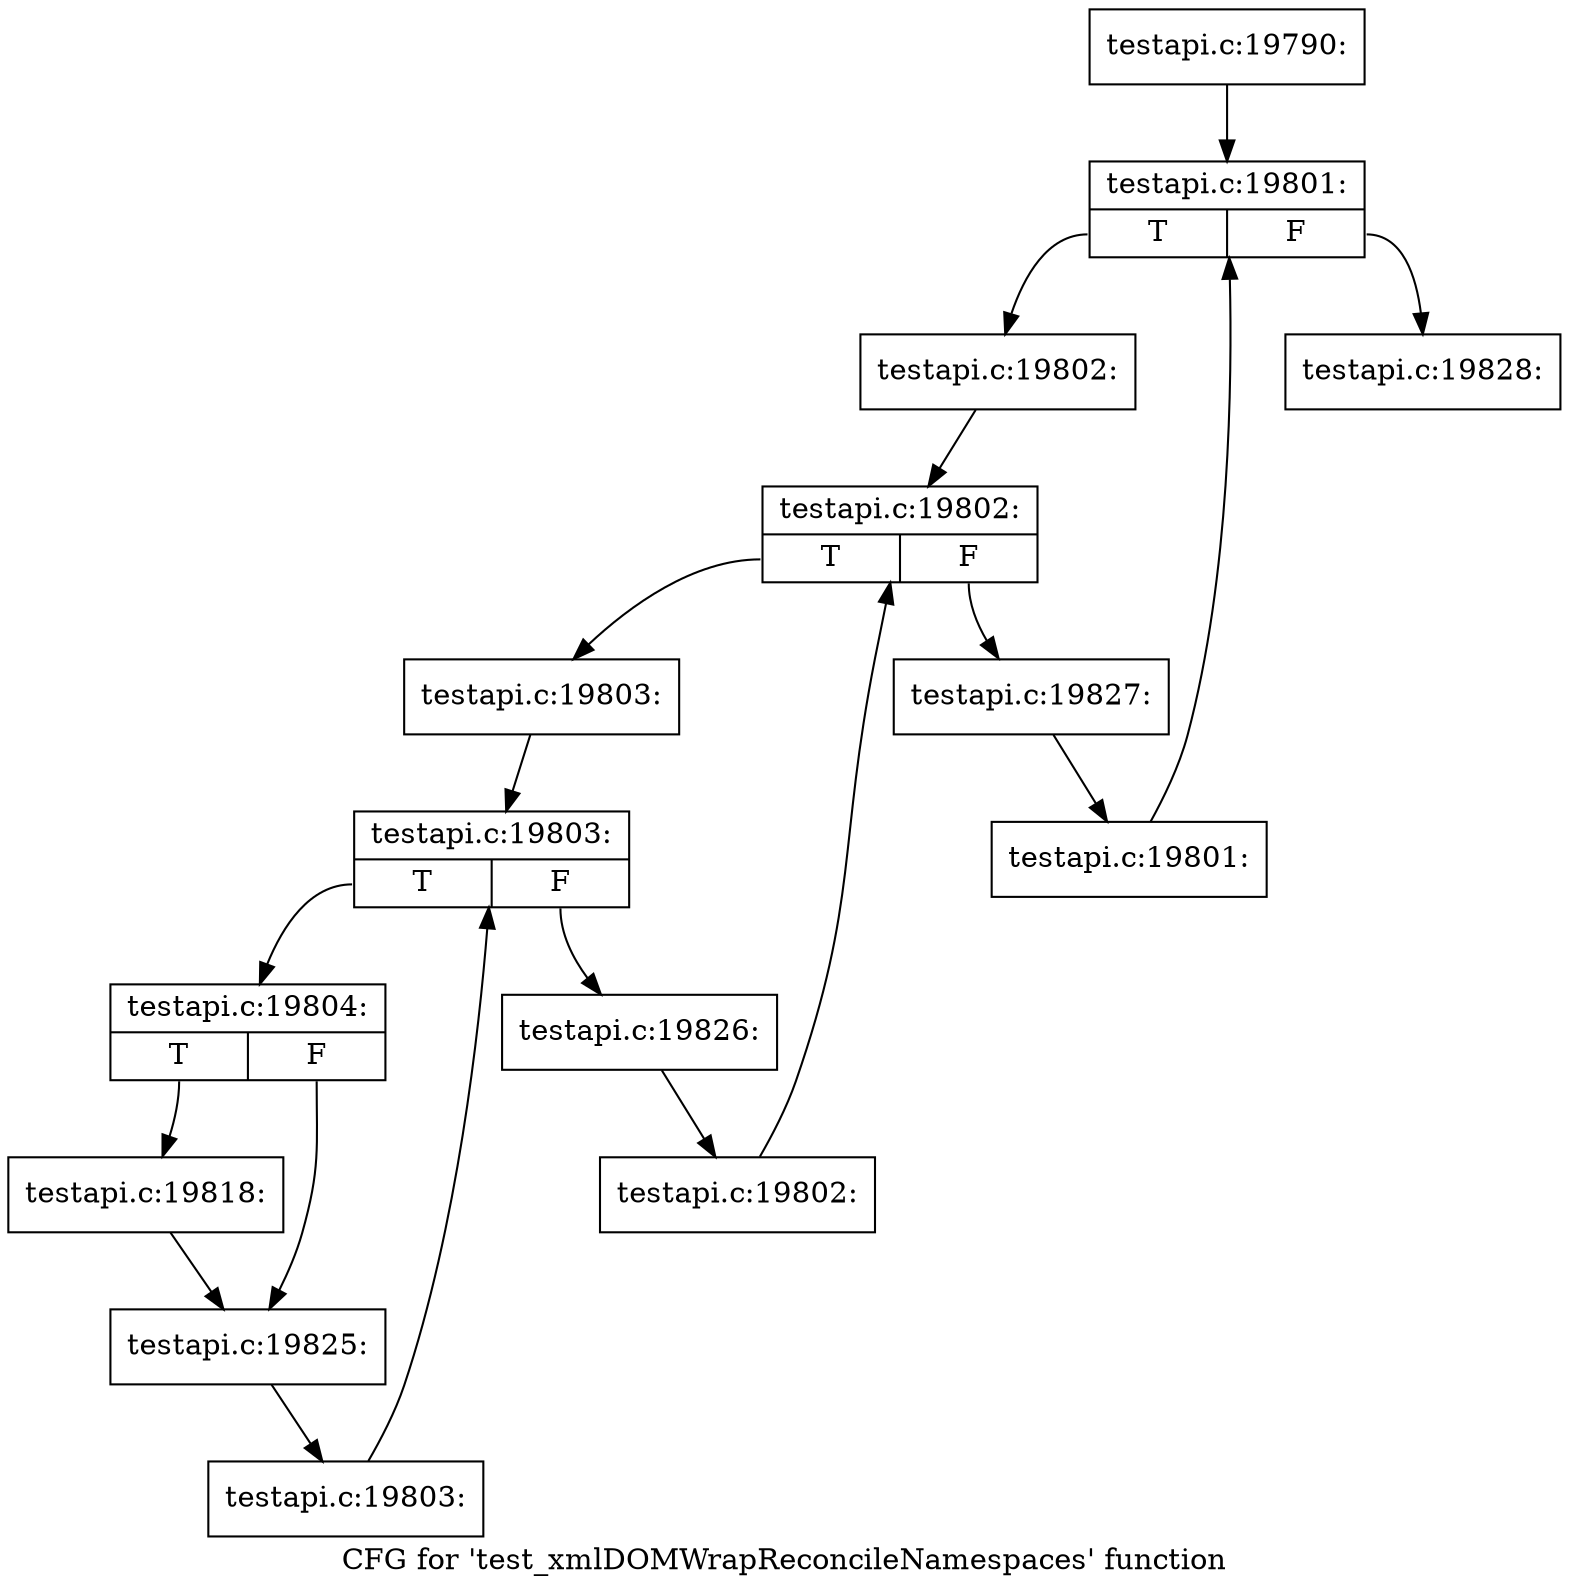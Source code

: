 digraph "CFG for 'test_xmlDOMWrapReconcileNamespaces' function" {
	label="CFG for 'test_xmlDOMWrapReconcileNamespaces' function";

	Node0x4b95b50 [shape=record,label="{testapi.c:19790:}"];
	Node0x4b95b50 -> Node0x4ba4f50;
	Node0x4ba4f50 [shape=record,label="{testapi.c:19801:|{<s0>T|<s1>F}}"];
	Node0x4ba4f50:s0 -> Node0x4ba5230;
	Node0x4ba4f50:s1 -> Node0x4ba4db0;
	Node0x4ba5230 [shape=record,label="{testapi.c:19802:}"];
	Node0x4ba5230 -> Node0x4ba5620;
	Node0x4ba5620 [shape=record,label="{testapi.c:19802:|{<s0>T|<s1>F}}"];
	Node0x4ba5620:s0 -> Node0x4ba58a0;
	Node0x4ba5620:s1 -> Node0x4ba5500;
	Node0x4ba58a0 [shape=record,label="{testapi.c:19803:}"];
	Node0x4ba58a0 -> Node0x4ba5c90;
	Node0x4ba5c90 [shape=record,label="{testapi.c:19803:|{<s0>T|<s1>F}}"];
	Node0x4ba5c90:s0 -> Node0x4ba5f10;
	Node0x4ba5c90:s1 -> Node0x4ba5b70;
	Node0x4ba5f10 [shape=record,label="{testapi.c:19804:|{<s0>T|<s1>F}}"];
	Node0x4ba5f10:s0 -> Node0x4ba7300;
	Node0x4ba5f10:s1 -> Node0x4ba7f50;
	Node0x4ba7300 [shape=record,label="{testapi.c:19818:}"];
	Node0x4ba7300 -> Node0x4ba7f50;
	Node0x4ba7f50 [shape=record,label="{testapi.c:19825:}"];
	Node0x4ba7f50 -> Node0x4ba5e80;
	Node0x4ba5e80 [shape=record,label="{testapi.c:19803:}"];
	Node0x4ba5e80 -> Node0x4ba5c90;
	Node0x4ba5b70 [shape=record,label="{testapi.c:19826:}"];
	Node0x4ba5b70 -> Node0x4ba5810;
	Node0x4ba5810 [shape=record,label="{testapi.c:19802:}"];
	Node0x4ba5810 -> Node0x4ba5620;
	Node0x4ba5500 [shape=record,label="{testapi.c:19827:}"];
	Node0x4ba5500 -> Node0x4ba51a0;
	Node0x4ba51a0 [shape=record,label="{testapi.c:19801:}"];
	Node0x4ba51a0 -> Node0x4ba4f50;
	Node0x4ba4db0 [shape=record,label="{testapi.c:19828:}"];
}
